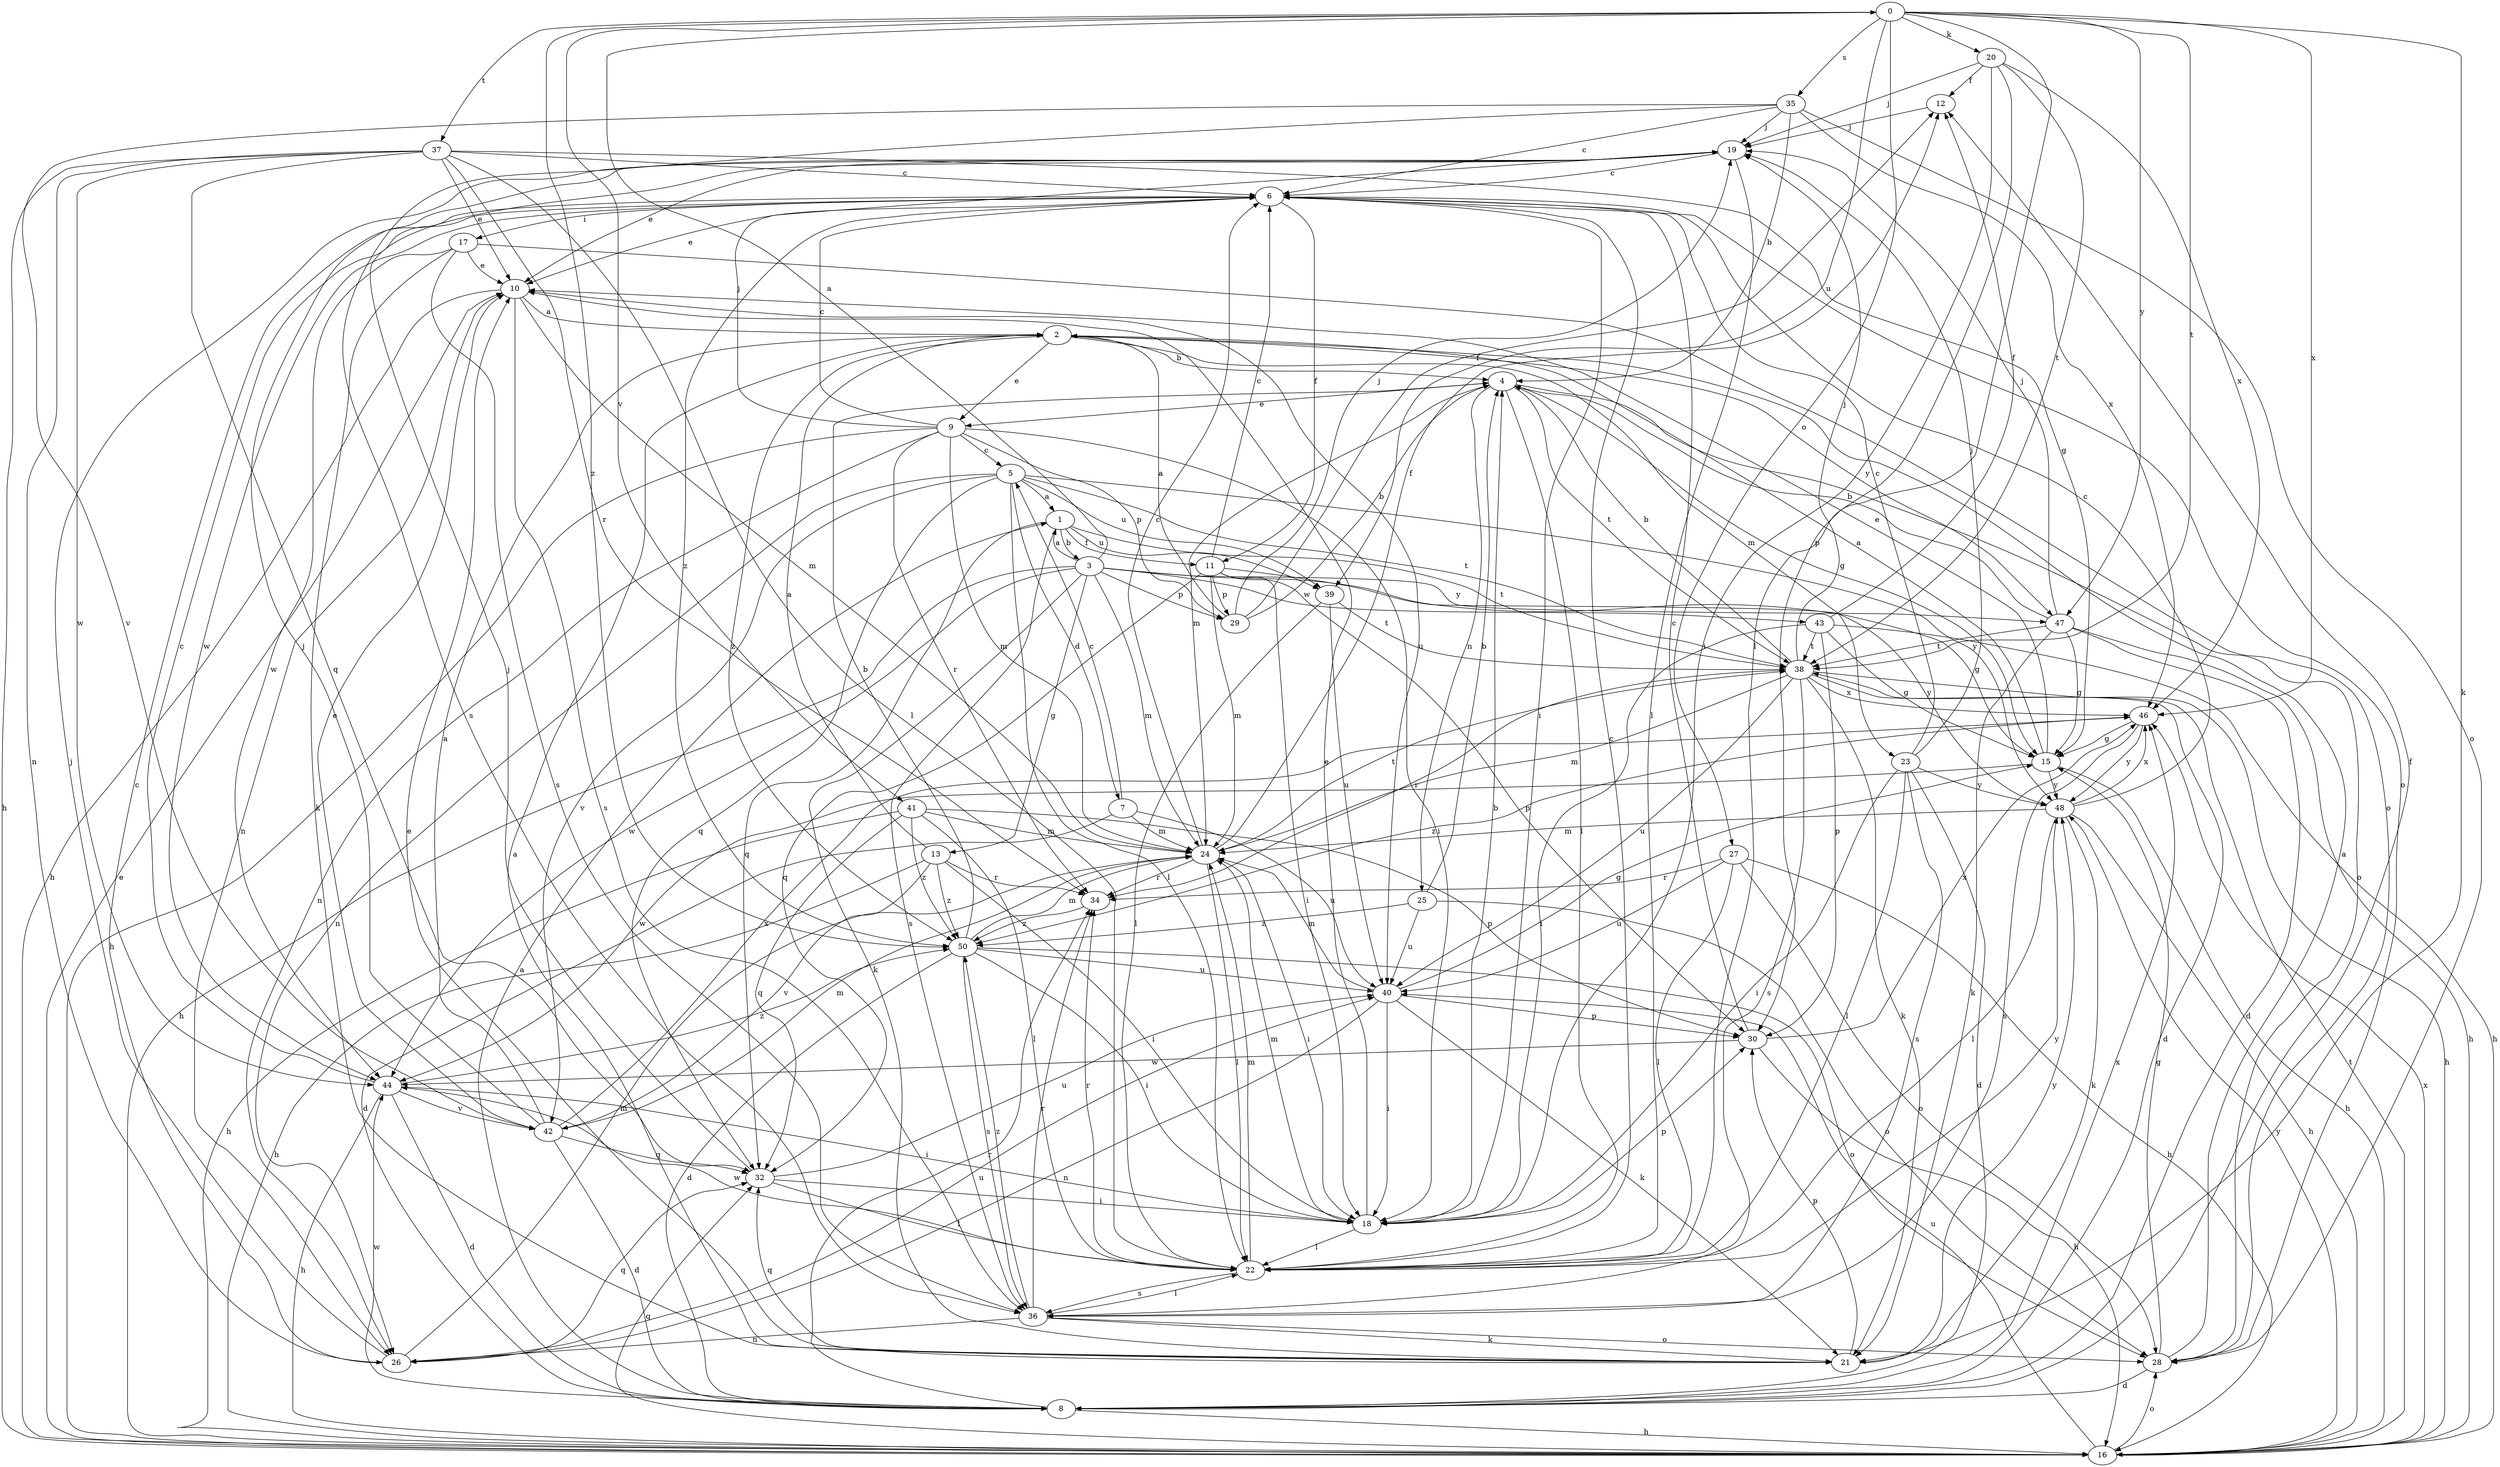 strict digraph  {
0;
1;
2;
3;
4;
5;
6;
7;
8;
9;
10;
11;
12;
13;
15;
16;
17;
18;
19;
20;
21;
22;
23;
24;
25;
26;
27;
28;
29;
30;
32;
34;
35;
36;
37;
38;
39;
40;
41;
42;
43;
44;
46;
47;
48;
50;
0 -> 20  [label=k];
0 -> 21  [label=k];
0 -> 22  [label=l];
0 -> 27  [label=o];
0 -> 35  [label=s];
0 -> 37  [label=t];
0 -> 38  [label=t];
0 -> 39  [label=u];
0 -> 41  [label=v];
0 -> 46  [label=x];
0 -> 47  [label=y];
0 -> 50  [label=z];
1 -> 3  [label=b];
1 -> 11  [label=f];
1 -> 32  [label=q];
1 -> 36  [label=s];
1 -> 38  [label=t];
1 -> 39  [label=u];
2 -> 4  [label=b];
2 -> 9  [label=e];
2 -> 23  [label=m];
2 -> 47  [label=y];
2 -> 50  [label=z];
3 -> 0  [label=a];
3 -> 1  [label=a];
3 -> 13  [label=g];
3 -> 15  [label=g];
3 -> 16  [label=h];
3 -> 21  [label=k];
3 -> 24  [label=m];
3 -> 29  [label=p];
3 -> 43  [label=w];
3 -> 44  [label=w];
3 -> 47  [label=y];
4 -> 9  [label=e];
4 -> 15  [label=g];
4 -> 22  [label=l];
4 -> 24  [label=m];
4 -> 25  [label=n];
4 -> 28  [label=o];
4 -> 38  [label=t];
5 -> 1  [label=a];
5 -> 7  [label=d];
5 -> 22  [label=l];
5 -> 26  [label=n];
5 -> 32  [label=q];
5 -> 38  [label=t];
5 -> 39  [label=u];
5 -> 42  [label=v];
5 -> 48  [label=y];
6 -> 10  [label=e];
6 -> 11  [label=f];
6 -> 17  [label=i];
6 -> 18  [label=i];
6 -> 28  [label=o];
6 -> 44  [label=w];
6 -> 50  [label=z];
7 -> 5  [label=c];
7 -> 8  [label=d];
7 -> 24  [label=m];
7 -> 40  [label=u];
8 -> 1  [label=a];
8 -> 12  [label=f];
8 -> 16  [label=h];
8 -> 34  [label=r];
8 -> 44  [label=w];
8 -> 46  [label=x];
9 -> 5  [label=c];
9 -> 6  [label=c];
9 -> 16  [label=h];
9 -> 18  [label=i];
9 -> 19  [label=j];
9 -> 24  [label=m];
9 -> 26  [label=n];
9 -> 29  [label=p];
9 -> 34  [label=r];
10 -> 2  [label=a];
10 -> 16  [label=h];
10 -> 24  [label=m];
10 -> 26  [label=n];
10 -> 36  [label=s];
10 -> 40  [label=u];
11 -> 6  [label=c];
11 -> 18  [label=i];
11 -> 24  [label=m];
11 -> 29  [label=p];
11 -> 30  [label=p];
11 -> 32  [label=q];
11 -> 48  [label=y];
12 -> 19  [label=j];
13 -> 2  [label=a];
13 -> 16  [label=h];
13 -> 18  [label=i];
13 -> 34  [label=r];
13 -> 42  [label=v];
13 -> 50  [label=z];
15 -> 2  [label=a];
15 -> 10  [label=e];
15 -> 16  [label=h];
15 -> 44  [label=w];
15 -> 48  [label=y];
16 -> 10  [label=e];
16 -> 28  [label=o];
16 -> 32  [label=q];
16 -> 38  [label=t];
16 -> 40  [label=u];
16 -> 46  [label=x];
16 -> 48  [label=y];
17 -> 10  [label=e];
17 -> 21  [label=k];
17 -> 28  [label=o];
17 -> 36  [label=s];
17 -> 44  [label=w];
18 -> 4  [label=b];
18 -> 10  [label=e];
18 -> 22  [label=l];
18 -> 24  [label=m];
18 -> 30  [label=p];
19 -> 6  [label=c];
19 -> 10  [label=e];
19 -> 22  [label=l];
20 -> 12  [label=f];
20 -> 18  [label=i];
20 -> 19  [label=j];
20 -> 30  [label=p];
20 -> 38  [label=t];
20 -> 46  [label=x];
21 -> 2  [label=a];
21 -> 10  [label=e];
21 -> 30  [label=p];
21 -> 32  [label=q];
21 -> 48  [label=y];
22 -> 6  [label=c];
22 -> 24  [label=m];
22 -> 34  [label=r];
22 -> 36  [label=s];
22 -> 44  [label=w];
22 -> 48  [label=y];
23 -> 6  [label=c];
23 -> 8  [label=d];
23 -> 18  [label=i];
23 -> 19  [label=j];
23 -> 22  [label=l];
23 -> 36  [label=s];
23 -> 48  [label=y];
24 -> 6  [label=c];
24 -> 12  [label=f];
24 -> 18  [label=i];
24 -> 22  [label=l];
24 -> 34  [label=r];
24 -> 38  [label=t];
25 -> 4  [label=b];
25 -> 28  [label=o];
25 -> 40  [label=u];
25 -> 50  [label=z];
26 -> 6  [label=c];
26 -> 19  [label=j];
26 -> 24  [label=m];
26 -> 32  [label=q];
26 -> 40  [label=u];
27 -> 16  [label=h];
27 -> 22  [label=l];
27 -> 28  [label=o];
27 -> 34  [label=r];
27 -> 40  [label=u];
28 -> 2  [label=a];
28 -> 8  [label=d];
28 -> 15  [label=g];
29 -> 2  [label=a];
29 -> 4  [label=b];
29 -> 12  [label=f];
29 -> 19  [label=j];
30 -> 6  [label=c];
30 -> 16  [label=h];
30 -> 44  [label=w];
30 -> 46  [label=x];
32 -> 18  [label=i];
32 -> 19  [label=j];
32 -> 22  [label=l];
32 -> 40  [label=u];
34 -> 50  [label=z];
35 -> 4  [label=b];
35 -> 6  [label=c];
35 -> 19  [label=j];
35 -> 28  [label=o];
35 -> 36  [label=s];
35 -> 42  [label=v];
35 -> 46  [label=x];
36 -> 21  [label=k];
36 -> 22  [label=l];
36 -> 26  [label=n];
36 -> 28  [label=o];
36 -> 34  [label=r];
36 -> 50  [label=z];
37 -> 6  [label=c];
37 -> 10  [label=e];
37 -> 15  [label=g];
37 -> 16  [label=h];
37 -> 22  [label=l];
37 -> 26  [label=n];
37 -> 32  [label=q];
37 -> 34  [label=r];
37 -> 44  [label=w];
38 -> 4  [label=b];
38 -> 8  [label=d];
38 -> 16  [label=h];
38 -> 19  [label=j];
38 -> 21  [label=k];
38 -> 24  [label=m];
38 -> 34  [label=r];
38 -> 36  [label=s];
38 -> 40  [label=u];
38 -> 46  [label=x];
39 -> 22  [label=l];
39 -> 38  [label=t];
39 -> 40  [label=u];
40 -> 15  [label=g];
40 -> 18  [label=i];
40 -> 21  [label=k];
40 -> 24  [label=m];
40 -> 26  [label=n];
40 -> 30  [label=p];
41 -> 16  [label=h];
41 -> 22  [label=l];
41 -> 24  [label=m];
41 -> 30  [label=p];
41 -> 32  [label=q];
41 -> 50  [label=z];
42 -> 2  [label=a];
42 -> 8  [label=d];
42 -> 10  [label=e];
42 -> 19  [label=j];
42 -> 24  [label=m];
42 -> 32  [label=q];
42 -> 46  [label=x];
43 -> 12  [label=f];
43 -> 15  [label=g];
43 -> 16  [label=h];
43 -> 18  [label=i];
43 -> 30  [label=p];
43 -> 38  [label=t];
44 -> 6  [label=c];
44 -> 8  [label=d];
44 -> 16  [label=h];
44 -> 18  [label=i];
44 -> 42  [label=v];
44 -> 50  [label=z];
46 -> 15  [label=g];
46 -> 36  [label=s];
46 -> 48  [label=y];
46 -> 50  [label=z];
47 -> 4  [label=b];
47 -> 8  [label=d];
47 -> 15  [label=g];
47 -> 16  [label=h];
47 -> 19  [label=j];
47 -> 21  [label=k];
47 -> 38  [label=t];
48 -> 6  [label=c];
48 -> 16  [label=h];
48 -> 21  [label=k];
48 -> 22  [label=l];
48 -> 24  [label=m];
48 -> 46  [label=x];
50 -> 4  [label=b];
50 -> 8  [label=d];
50 -> 18  [label=i];
50 -> 24  [label=m];
50 -> 28  [label=o];
50 -> 36  [label=s];
50 -> 40  [label=u];
}
